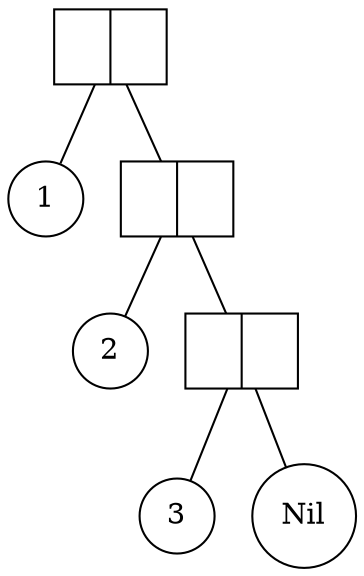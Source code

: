 graph BTree {
        node [shape=record];
        Node1 -- 1;
        Node2 -- 2;
        Node3 -- 3;
        Node1 -- Node2 -- Node3 -- Nil;
        Node1[label=" | "];
        Node2[label=" | "];
        Node3[label=" | "];
        1[shape=circle];
        2[shape=circle];
        3[shape=circle];
        Nil[shape=circle];
}
